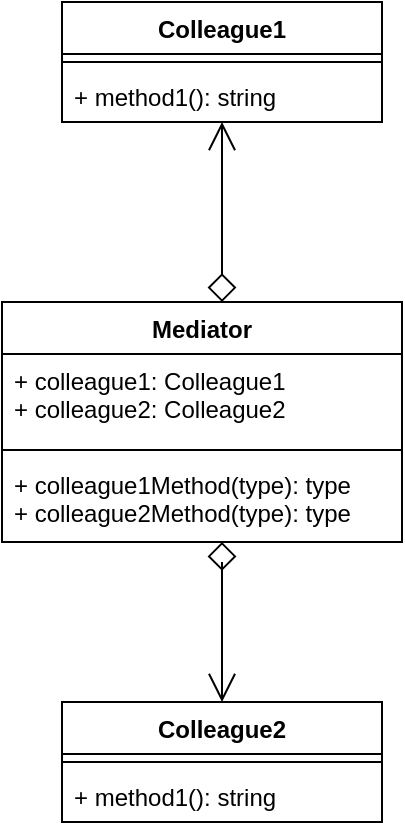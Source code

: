 <mxfile>
    <diagram id="E5nfK3t8w8Xx6Oq4RLnl" name="Page-1">
        <mxGraphModel dx="522" dy="601" grid="1" gridSize="10" guides="1" tooltips="1" connect="1" arrows="1" fold="1" page="1" pageScale="1" pageWidth="827" pageHeight="1169" math="0" shadow="0">
            <root>
                <mxCell id="0"/>
                <mxCell id="1" parent="0"/>
                <mxCell id="GpHQS9ZVvo6Tj2uGMusp-1" value="Mediator" style="swimlane;fontStyle=1;align=center;verticalAlign=top;childLayout=stackLayout;horizontal=1;startSize=26;horizontalStack=0;resizeParent=1;resizeParentMax=0;resizeLast=0;collapsible=1;marginBottom=0;" parent="1" vertex="1">
                    <mxGeometry x="330" y="190" width="200" height="120" as="geometry"/>
                </mxCell>
                <mxCell id="GpHQS9ZVvo6Tj2uGMusp-2" value="+ colleague1: Colleague1&#10;+ colleague2: Colleague2" style="text;strokeColor=none;fillColor=none;align=left;verticalAlign=top;spacingLeft=4;spacingRight=4;overflow=hidden;rotatable=0;points=[[0,0.5],[1,0.5]];portConstraint=eastwest;" parent="GpHQS9ZVvo6Tj2uGMusp-1" vertex="1">
                    <mxGeometry y="26" width="200" height="44" as="geometry"/>
                </mxCell>
                <mxCell id="GpHQS9ZVvo6Tj2uGMusp-3" value="" style="line;strokeWidth=1;fillColor=none;align=left;verticalAlign=middle;spacingTop=-1;spacingLeft=3;spacingRight=3;rotatable=0;labelPosition=right;points=[];portConstraint=eastwest;" parent="GpHQS9ZVvo6Tj2uGMusp-1" vertex="1">
                    <mxGeometry y="70" width="200" height="8" as="geometry"/>
                </mxCell>
                <mxCell id="GpHQS9ZVvo6Tj2uGMusp-4" value="+ colleague1Method(type): type&#10;+ colleague2Method(type): type" style="text;strokeColor=none;fillColor=none;align=left;verticalAlign=top;spacingLeft=4;spacingRight=4;overflow=hidden;rotatable=0;points=[[0,0.5],[1,0.5]];portConstraint=eastwest;" parent="GpHQS9ZVvo6Tj2uGMusp-1" vertex="1">
                    <mxGeometry y="78" width="200" height="42" as="geometry"/>
                </mxCell>
                <mxCell id="GpHQS9ZVvo6Tj2uGMusp-5" value="Colleague1" style="swimlane;fontStyle=1;align=center;verticalAlign=top;childLayout=stackLayout;horizontal=1;startSize=26;horizontalStack=0;resizeParent=1;resizeParentMax=0;resizeLast=0;collapsible=1;marginBottom=0;" parent="1" vertex="1">
                    <mxGeometry x="360" y="40" width="160" height="60" as="geometry"/>
                </mxCell>
                <mxCell id="GpHQS9ZVvo6Tj2uGMusp-7" value="" style="line;strokeWidth=1;fillColor=none;align=left;verticalAlign=middle;spacingTop=-1;spacingLeft=3;spacingRight=3;rotatable=0;labelPosition=right;points=[];portConstraint=eastwest;" parent="GpHQS9ZVvo6Tj2uGMusp-5" vertex="1">
                    <mxGeometry y="26" width="160" height="8" as="geometry"/>
                </mxCell>
                <mxCell id="GpHQS9ZVvo6Tj2uGMusp-8" value="+ method1(): string" style="text;strokeColor=none;fillColor=none;align=left;verticalAlign=top;spacingLeft=4;spacingRight=4;overflow=hidden;rotatable=0;points=[[0,0.5],[1,0.5]];portConstraint=eastwest;" parent="GpHQS9ZVvo6Tj2uGMusp-5" vertex="1">
                    <mxGeometry y="34" width="160" height="26" as="geometry"/>
                </mxCell>
                <mxCell id="GpHQS9ZVvo6Tj2uGMusp-9" value="Colleague2" style="swimlane;fontStyle=1;align=center;verticalAlign=top;childLayout=stackLayout;horizontal=1;startSize=26;horizontalStack=0;resizeParent=1;resizeParentMax=0;resizeLast=0;collapsible=1;marginBottom=0;" parent="1" vertex="1">
                    <mxGeometry x="360" y="390" width="160" height="60" as="geometry"/>
                </mxCell>
                <mxCell id="GpHQS9ZVvo6Tj2uGMusp-10" value="" style="line;strokeWidth=1;fillColor=none;align=left;verticalAlign=middle;spacingTop=-1;spacingLeft=3;spacingRight=3;rotatable=0;labelPosition=right;points=[];portConstraint=eastwest;" parent="GpHQS9ZVvo6Tj2uGMusp-9" vertex="1">
                    <mxGeometry y="26" width="160" height="8" as="geometry"/>
                </mxCell>
                <mxCell id="GpHQS9ZVvo6Tj2uGMusp-11" value="+ method1(): string" style="text;strokeColor=none;fillColor=none;align=left;verticalAlign=top;spacingLeft=4;spacingRight=4;overflow=hidden;rotatable=0;points=[[0,0.5],[1,0.5]];portConstraint=eastwest;" parent="GpHQS9ZVvo6Tj2uGMusp-9" vertex="1">
                    <mxGeometry y="34" width="160" height="26" as="geometry"/>
                </mxCell>
                <mxCell id="GpHQS9ZVvo6Tj2uGMusp-12" style="edgeStyle=orthogonalEdgeStyle;rounded=0;orthogonalLoop=1;jettySize=auto;html=1;entryX=0.55;entryY=0;entryDx=0;entryDy=0;entryPerimeter=0;endArrow=diamond;endFill=0;startArrow=open;startFill=0;endSize=12;startSize=12;" parent="1" source="GpHQS9ZVvo6Tj2uGMusp-8" target="GpHQS9ZVvo6Tj2uGMusp-1" edge="1">
                    <mxGeometry relative="1" as="geometry">
                        <Array as="points">
                            <mxPoint x="440" y="110"/>
                            <mxPoint x="440" y="110"/>
                        </Array>
                    </mxGeometry>
                </mxCell>
                <mxCell id="GpHQS9ZVvo6Tj2uGMusp-13" style="edgeStyle=orthogonalEdgeStyle;rounded=0;orthogonalLoop=1;jettySize=auto;html=1;entryX=0.5;entryY=0;entryDx=0;entryDy=0;startArrow=diamond;startFill=0;endArrow=open;endFill=0;startSize=12;endSize=12;" parent="1" source="GpHQS9ZVvo6Tj2uGMusp-4" target="GpHQS9ZVvo6Tj2uGMusp-9" edge="1">
                    <mxGeometry relative="1" as="geometry">
                        <Array as="points">
                            <mxPoint x="440" y="320"/>
                            <mxPoint x="440" y="320"/>
                        </Array>
                    </mxGeometry>
                </mxCell>
            </root>
        </mxGraphModel>
    </diagram>
</mxfile>